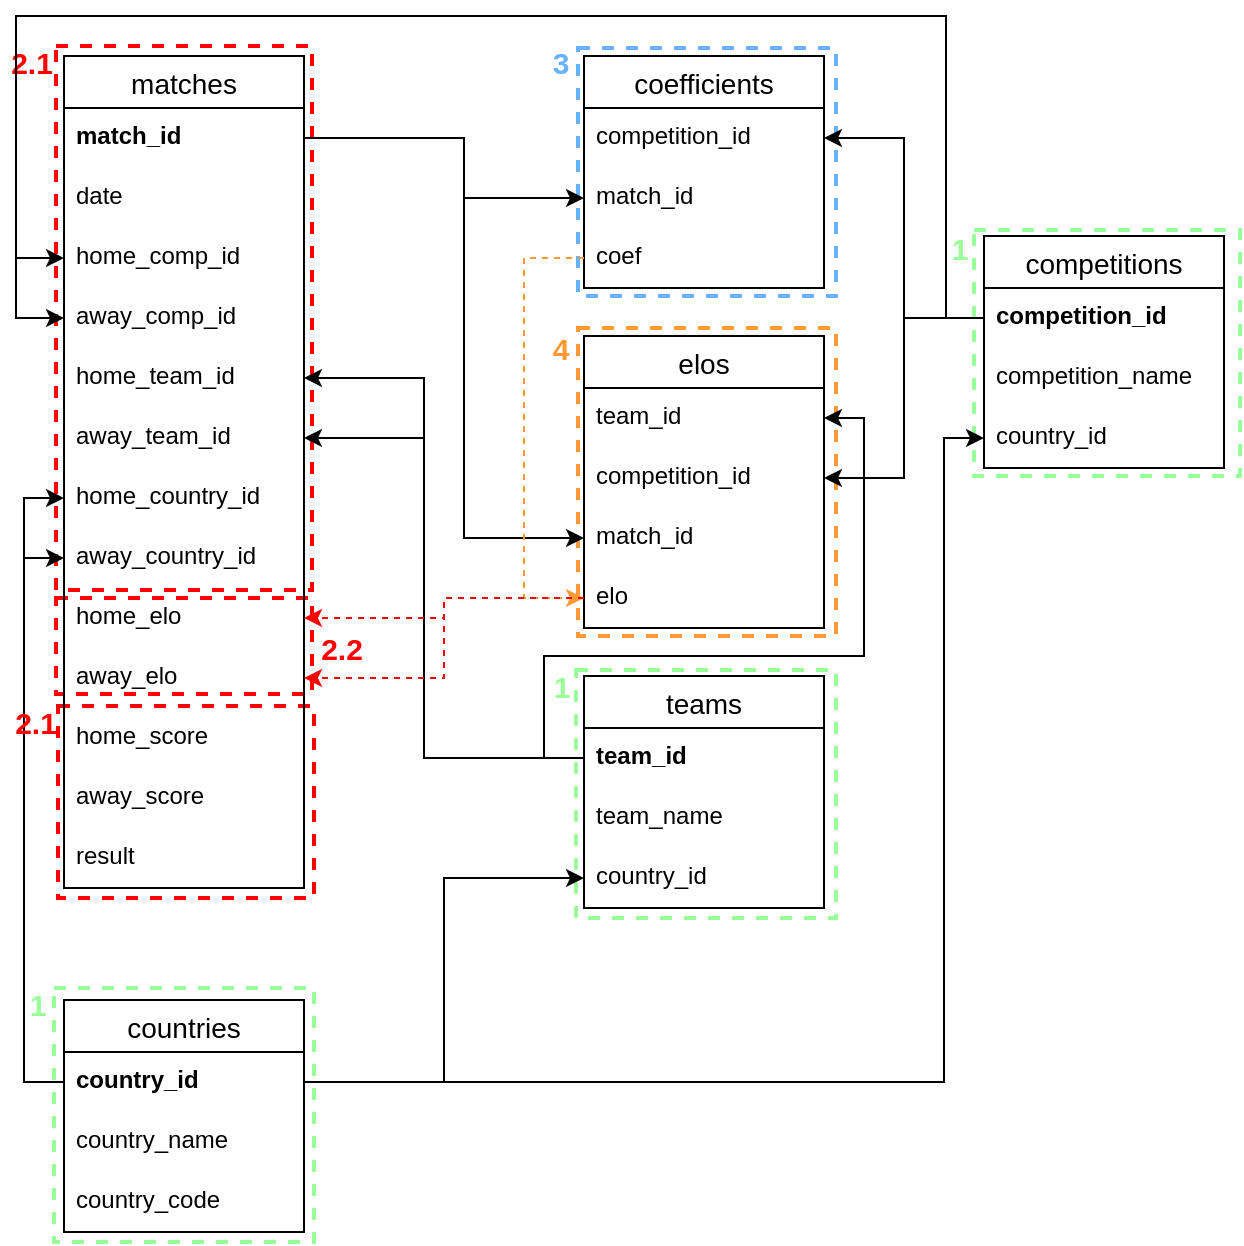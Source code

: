 <mxfile version="26.0.16">
  <diagram id="tr6ZNhvum73k6rT0To-b" name="Page-1">
    <mxGraphModel dx="1100" dy="894" grid="0" gridSize="10" guides="1" tooltips="1" connect="1" arrows="1" fold="1" page="1" pageScale="1" pageWidth="1169" pageHeight="827" math="0" shadow="0">
      <root>
        <mxCell id="0" />
        <mxCell id="1" parent="0" />
        <mxCell id="5fdROElOT1-wgcm5mjTW-83" value="" style="rounded=0;whiteSpace=wrap;html=1;dashed=1;strokeWidth=2;fillColor=none;strokeColor=#FF0000;" parent="1" vertex="1">
          <mxGeometry x="300" y="156" width="128" height="272" as="geometry" />
        </mxCell>
        <mxCell id="5fdROElOT1-wgcm5mjTW-84" value="" style="rounded=0;whiteSpace=wrap;html=1;dashed=1;strokeWidth=2;fillColor=none;strokeColor=#FF0000;" parent="1" vertex="1">
          <mxGeometry x="301" y="486" width="128" height="96" as="geometry" />
        </mxCell>
        <mxCell id="5fdROElOT1-wgcm5mjTW-86" value="" style="rounded=0;whiteSpace=wrap;html=1;dashed=1;strokeWidth=2;fillColor=none;strokeColor=#99FF99;" parent="1" vertex="1">
          <mxGeometry x="299" y="627" width="130" height="127" as="geometry" />
        </mxCell>
        <mxCell id="5fdROElOT1-wgcm5mjTW-87" value="" style="rounded=0;whiteSpace=wrap;html=1;dashed=1;strokeWidth=2;fillColor=none;strokeColor=#99FF99;" parent="1" vertex="1">
          <mxGeometry x="759" y="248" width="133" height="123" as="geometry" />
        </mxCell>
        <mxCell id="5fdROElOT1-wgcm5mjTW-88" value="" style="rounded=0;whiteSpace=wrap;html=1;dashed=1;strokeWidth=2;fillColor=none;strokeColor=#99FF99;" parent="1" vertex="1">
          <mxGeometry x="560" y="468" width="130" height="124" as="geometry" />
        </mxCell>
        <mxCell id="5fdROElOT1-wgcm5mjTW-89" value="" style="rounded=0;whiteSpace=wrap;html=1;dashed=1;strokeWidth=2;fillColor=none;strokeColor=#66B2FF;" parent="1" vertex="1">
          <mxGeometry x="561" y="157" width="129" height="124" as="geometry" />
        </mxCell>
        <mxCell id="5fdROElOT1-wgcm5mjTW-90" value="" style="rounded=0;whiteSpace=wrap;html=1;dashed=1;strokeWidth=2;fillColor=none;strokeColor=#FF9933;" parent="1" vertex="1">
          <mxGeometry x="561" y="297" width="129" height="154" as="geometry" />
        </mxCell>
        <mxCell id="5fdROElOT1-wgcm5mjTW-91" value="" style="rounded=0;whiteSpace=wrap;html=1;dashed=1;strokeWidth=2;fillColor=none;strokeColor=#FF0000;" parent="1" vertex="1">
          <mxGeometry x="300" y="432" width="128" height="48" as="geometry" />
        </mxCell>
        <mxCell id="5fdROElOT1-wgcm5mjTW-92" value="&lt;b style=&quot;font-size: 15px;&quot;&gt;2.1&lt;/b&gt;" style="text;html=1;strokeColor=none;fillColor=none;align=center;verticalAlign=middle;whiteSpace=wrap;rounded=0;dashed=1;fontSize=15;fontColor=#FF0000;" parent="1" vertex="1">
          <mxGeometry x="283" y="156" width="10" height="15" as="geometry" />
        </mxCell>
        <mxCell id="5fdROElOT1-wgcm5mjTW-93" value="&lt;b style=&quot;font-size: 15px;&quot;&gt;3&lt;/b&gt;" style="text;html=1;strokeColor=none;fillColor=none;align=center;verticalAlign=middle;whiteSpace=wrap;rounded=0;dashed=1;fontSize=15;fontColor=#66B2FF;" parent="1" vertex="1">
          <mxGeometry x="545" y="156" width="15" height="15" as="geometry" />
        </mxCell>
        <mxCell id="5fdROElOT1-wgcm5mjTW-94" value="&lt;b style=&quot;font-size: 15px;&quot;&gt;1&lt;/b&gt;" style="text;html=1;strokeColor=none;fillColor=none;align=center;verticalAlign=middle;whiteSpace=wrap;rounded=0;dashed=1;fontSize=15;fontColor=#99FF99;" parent="1" vertex="1">
          <mxGeometry x="286" y="627" width="10" height="15" as="geometry" />
        </mxCell>
        <mxCell id="5fdROElOT1-wgcm5mjTW-95" value="&lt;b style=&quot;font-size: 15px;&quot;&gt;1&lt;/b&gt;" style="text;html=1;strokeColor=none;fillColor=none;align=center;verticalAlign=middle;whiteSpace=wrap;rounded=0;dashed=1;fontSize=15;fontColor=#99FF99;" parent="1" vertex="1">
          <mxGeometry x="547" y="468" width="12" height="15" as="geometry" />
        </mxCell>
        <mxCell id="5fdROElOT1-wgcm5mjTW-96" value="&lt;b style=&quot;font-size: 15px;&quot;&gt;1&lt;/b&gt;" style="text;html=1;strokeColor=none;fillColor=none;align=center;verticalAlign=middle;whiteSpace=wrap;rounded=0;dashed=1;fontSize=15;fontColor=#99FF99;" parent="1" vertex="1">
          <mxGeometry x="748" y="247" width="8" height="20" as="geometry" />
        </mxCell>
        <mxCell id="5fdROElOT1-wgcm5mjTW-97" value="&lt;b style=&quot;font-size: 15px;&quot;&gt;4&lt;/b&gt;" style="text;html=1;strokeColor=none;fillColor=none;align=center;verticalAlign=middle;whiteSpace=wrap;rounded=0;dashed=1;fontSize=15;fontColor=#FF9933;" parent="1" vertex="1">
          <mxGeometry x="545" y="291" width="15" height="32" as="geometry" />
        </mxCell>
        <mxCell id="5fdROElOT1-wgcm5mjTW-98" value="&lt;b style=&quot;font-size: 15px;&quot;&gt;2.2&lt;/b&gt;" style="text;html=1;strokeColor=none;fillColor=none;align=center;verticalAlign=middle;whiteSpace=wrap;rounded=0;dashed=1;fontSize=15;fontColor=#FF0000;" parent="1" vertex="1">
          <mxGeometry x="429" y="439" width="28" height="36" as="geometry" />
        </mxCell>
        <mxCell id="5fdROElOT1-wgcm5mjTW-1" value="matches" style="swimlane;fontStyle=0;childLayout=stackLayout;horizontal=1;startSize=26;horizontalStack=0;resizeParent=1;resizeParentMax=0;resizeLast=0;collapsible=1;marginBottom=0;align=center;fontSize=14;" parent="1" vertex="1">
          <mxGeometry x="304" y="161" width="120" height="416" as="geometry" />
        </mxCell>
        <mxCell id="5fdROElOT1-wgcm5mjTW-2" value="match_id" style="text;strokeColor=none;fillColor=none;spacingLeft=4;spacingRight=4;overflow=hidden;rotatable=0;points=[[0,0.5],[1,0.5]];portConstraint=eastwest;fontSize=12;fontStyle=1" parent="5fdROElOT1-wgcm5mjTW-1" vertex="1">
          <mxGeometry y="26" width="120" height="30" as="geometry" />
        </mxCell>
        <mxCell id="5fdROElOT1-wgcm5mjTW-3" value="date" style="text;strokeColor=none;fillColor=none;spacingLeft=4;spacingRight=4;overflow=hidden;rotatable=0;points=[[0,0.5],[1,0.5]];portConstraint=eastwest;fontSize=12;" parent="5fdROElOT1-wgcm5mjTW-1" vertex="1">
          <mxGeometry y="56" width="120" height="30" as="geometry" />
        </mxCell>
        <mxCell id="5fdROElOT1-wgcm5mjTW-4" value="home_comp_id" style="text;strokeColor=none;fillColor=none;spacingLeft=4;spacingRight=4;overflow=hidden;rotatable=0;points=[[0,0.5],[1,0.5]];portConstraint=eastwest;fontSize=12;" parent="5fdROElOT1-wgcm5mjTW-1" vertex="1">
          <mxGeometry y="86" width="120" height="30" as="geometry" />
        </mxCell>
        <mxCell id="5fdROElOT1-wgcm5mjTW-99" value="away_comp_id" style="text;strokeColor=none;fillColor=none;spacingLeft=4;spacingRight=4;overflow=hidden;rotatable=0;points=[[0,0.5],[1,0.5]];portConstraint=eastwest;fontSize=12;" parent="5fdROElOT1-wgcm5mjTW-1" vertex="1">
          <mxGeometry y="116" width="120" height="30" as="geometry" />
        </mxCell>
        <mxCell id="5fdROElOT1-wgcm5mjTW-5" value="home_team_id" style="text;strokeColor=none;fillColor=none;spacingLeft=4;spacingRight=4;overflow=hidden;rotatable=0;points=[[0,0.5],[1,0.5]];portConstraint=eastwest;fontSize=12;" parent="5fdROElOT1-wgcm5mjTW-1" vertex="1">
          <mxGeometry y="146" width="120" height="30" as="geometry" />
        </mxCell>
        <mxCell id="5fdROElOT1-wgcm5mjTW-6" value="away_team_id" style="text;strokeColor=none;fillColor=none;spacingLeft=4;spacingRight=4;overflow=hidden;rotatable=0;points=[[0,0.5],[1,0.5]];portConstraint=eastwest;fontSize=12;" parent="5fdROElOT1-wgcm5mjTW-1" vertex="1">
          <mxGeometry y="176" width="120" height="30" as="geometry" />
        </mxCell>
        <mxCell id="5fdROElOT1-wgcm5mjTW-7" value="home_country_id" style="text;strokeColor=none;fillColor=none;spacingLeft=4;spacingRight=4;overflow=hidden;rotatable=0;points=[[0,0.5],[1,0.5]];portConstraint=eastwest;fontSize=12;" parent="5fdROElOT1-wgcm5mjTW-1" vertex="1">
          <mxGeometry y="206" width="120" height="30" as="geometry" />
        </mxCell>
        <mxCell id="5fdROElOT1-wgcm5mjTW-8" value="away_country_id" style="text;strokeColor=none;fillColor=none;spacingLeft=4;spacingRight=4;overflow=hidden;rotatable=0;points=[[0,0.5],[1,0.5]];portConstraint=eastwest;fontSize=12;" parent="5fdROElOT1-wgcm5mjTW-1" vertex="1">
          <mxGeometry y="236" width="120" height="30" as="geometry" />
        </mxCell>
        <mxCell id="5fdROElOT1-wgcm5mjTW-9" value="home_elo" style="text;strokeColor=none;fillColor=none;spacingLeft=4;spacingRight=4;overflow=hidden;rotatable=0;points=[[0,0.5],[1,0.5]];portConstraint=eastwest;fontSize=12;" parent="5fdROElOT1-wgcm5mjTW-1" vertex="1">
          <mxGeometry y="266" width="120" height="30" as="geometry" />
        </mxCell>
        <mxCell id="5fdROElOT1-wgcm5mjTW-74" value="away_elo" style="text;strokeColor=none;fillColor=none;spacingLeft=4;spacingRight=4;overflow=hidden;rotatable=0;points=[[0,0.5],[1,0.5]];portConstraint=eastwest;fontSize=12;" parent="5fdROElOT1-wgcm5mjTW-1" vertex="1">
          <mxGeometry y="296" width="120" height="30" as="geometry" />
        </mxCell>
        <mxCell id="5fdROElOT1-wgcm5mjTW-11" value="home_score" style="text;strokeColor=none;fillColor=none;spacingLeft=4;spacingRight=4;overflow=hidden;rotatable=0;points=[[0,0.5],[1,0.5]];portConstraint=eastwest;fontSize=12;" parent="5fdROElOT1-wgcm5mjTW-1" vertex="1">
          <mxGeometry y="326" width="120" height="30" as="geometry" />
        </mxCell>
        <mxCell id="5fdROElOT1-wgcm5mjTW-12" value="away_score" style="text;strokeColor=none;fillColor=none;spacingLeft=4;spacingRight=4;overflow=hidden;rotatable=0;points=[[0,0.5],[1,0.5]];portConstraint=eastwest;fontSize=12;" parent="5fdROElOT1-wgcm5mjTW-1" vertex="1">
          <mxGeometry y="356" width="120" height="30" as="geometry" />
        </mxCell>
        <mxCell id="5fdROElOT1-wgcm5mjTW-13" value="result" style="text;strokeColor=none;fillColor=none;spacingLeft=4;spacingRight=4;overflow=hidden;rotatable=0;points=[[0,0.5],[1,0.5]];portConstraint=eastwest;fontSize=12;" parent="5fdROElOT1-wgcm5mjTW-1" vertex="1">
          <mxGeometry y="386" width="120" height="30" as="geometry" />
        </mxCell>
        <mxCell id="5fdROElOT1-wgcm5mjTW-14" value="competitions" style="swimlane;fontStyle=0;childLayout=stackLayout;horizontal=1;startSize=26;horizontalStack=0;resizeParent=1;resizeParentMax=0;resizeLast=0;collapsible=1;marginBottom=0;align=center;fontSize=14;" parent="1" vertex="1">
          <mxGeometry x="764" y="251" width="120" height="116" as="geometry" />
        </mxCell>
        <mxCell id="5fdROElOT1-wgcm5mjTW-15" value="competition_id" style="text;strokeColor=none;fillColor=none;spacingLeft=4;spacingRight=4;overflow=hidden;rotatable=0;points=[[0,0.5],[1,0.5]];portConstraint=eastwest;fontSize=12;fontStyle=1" parent="5fdROElOT1-wgcm5mjTW-14" vertex="1">
          <mxGeometry y="26" width="120" height="30" as="geometry" />
        </mxCell>
        <mxCell id="5fdROElOT1-wgcm5mjTW-26" value="competition_name" style="text;strokeColor=none;fillColor=none;spacingLeft=4;spacingRight=4;overflow=hidden;rotatable=0;points=[[0,0.5],[1,0.5]];portConstraint=eastwest;fontSize=12;" parent="5fdROElOT1-wgcm5mjTW-14" vertex="1">
          <mxGeometry y="56" width="120" height="30" as="geometry" />
        </mxCell>
        <mxCell id="5fdROElOT1-wgcm5mjTW-27" value="country_id" style="text;strokeColor=none;fillColor=none;spacingLeft=4;spacingRight=4;overflow=hidden;rotatable=0;points=[[0,0.5],[1,0.5]];portConstraint=eastwest;fontSize=12;" parent="5fdROElOT1-wgcm5mjTW-14" vertex="1">
          <mxGeometry y="86" width="120" height="30" as="geometry" />
        </mxCell>
        <mxCell id="5fdROElOT1-wgcm5mjTW-28" value="countries" style="swimlane;fontStyle=0;childLayout=stackLayout;horizontal=1;startSize=26;horizontalStack=0;resizeParent=1;resizeParentMax=0;resizeLast=0;collapsible=1;marginBottom=0;align=center;fontSize=14;" parent="1" vertex="1">
          <mxGeometry x="304" y="633" width="120" height="116" as="geometry" />
        </mxCell>
        <mxCell id="5fdROElOT1-wgcm5mjTW-29" value="country_id" style="text;strokeColor=none;fillColor=none;spacingLeft=4;spacingRight=4;overflow=hidden;rotatable=0;points=[[0,0.5],[1,0.5]];portConstraint=eastwest;fontSize=12;fontStyle=1" parent="5fdROElOT1-wgcm5mjTW-28" vertex="1">
          <mxGeometry y="26" width="120" height="30" as="geometry" />
        </mxCell>
        <mxCell id="5fdROElOT1-wgcm5mjTW-30" value="country_name" style="text;strokeColor=none;fillColor=none;spacingLeft=4;spacingRight=4;overflow=hidden;rotatable=0;points=[[0,0.5],[1,0.5]];portConstraint=eastwest;fontSize=12;" parent="5fdROElOT1-wgcm5mjTW-28" vertex="1">
          <mxGeometry y="56" width="120" height="30" as="geometry" />
        </mxCell>
        <mxCell id="5fdROElOT1-wgcm5mjTW-31" value="country_code" style="text;strokeColor=none;fillColor=none;spacingLeft=4;spacingRight=4;overflow=hidden;rotatable=0;points=[[0,0.5],[1,0.5]];portConstraint=eastwest;fontSize=12;" parent="5fdROElOT1-wgcm5mjTW-28" vertex="1">
          <mxGeometry y="86" width="120" height="30" as="geometry" />
        </mxCell>
        <mxCell id="5fdROElOT1-wgcm5mjTW-45" value="coefficients" style="swimlane;fontStyle=0;childLayout=stackLayout;horizontal=1;startSize=26;horizontalStack=0;resizeParent=1;resizeParentMax=0;resizeLast=0;collapsible=1;marginBottom=0;align=center;fontSize=14;" parent="1" vertex="1">
          <mxGeometry x="564" y="161" width="120" height="116" as="geometry" />
        </mxCell>
        <mxCell id="5fdROElOT1-wgcm5mjTW-46" value="competition_id" style="text;strokeColor=none;fillColor=none;spacingLeft=4;spacingRight=4;overflow=hidden;rotatable=0;points=[[0,0.5],[1,0.5]];portConstraint=eastwest;fontSize=12;fontStyle=0" parent="5fdROElOT1-wgcm5mjTW-45" vertex="1">
          <mxGeometry y="26" width="120" height="30" as="geometry" />
        </mxCell>
        <mxCell id="5fdROElOT1-wgcm5mjTW-47" value="match_id" style="text;strokeColor=none;fillColor=none;spacingLeft=4;spacingRight=4;overflow=hidden;rotatable=0;points=[[0,0.5],[1,0.5]];portConstraint=eastwest;fontSize=12;" parent="5fdROElOT1-wgcm5mjTW-45" vertex="1">
          <mxGeometry y="56" width="120" height="30" as="geometry" />
        </mxCell>
        <mxCell id="5fdROElOT1-wgcm5mjTW-48" value="coef" style="text;strokeColor=none;fillColor=none;spacingLeft=4;spacingRight=4;overflow=hidden;rotatable=0;points=[[0,0.5],[1,0.5]];portConstraint=eastwest;fontSize=12;" parent="5fdROElOT1-wgcm5mjTW-45" vertex="1">
          <mxGeometry y="86" width="120" height="30" as="geometry" />
        </mxCell>
        <mxCell id="5fdROElOT1-wgcm5mjTW-50" value="teams" style="swimlane;fontStyle=0;childLayout=stackLayout;horizontal=1;startSize=26;horizontalStack=0;resizeParent=1;resizeParentMax=0;resizeLast=0;collapsible=1;marginBottom=0;align=center;fontSize=14;" parent="1" vertex="1">
          <mxGeometry x="564" y="471" width="120" height="116" as="geometry" />
        </mxCell>
        <mxCell id="5fdROElOT1-wgcm5mjTW-51" value="team_id" style="text;strokeColor=none;fillColor=none;spacingLeft=4;spacingRight=4;overflow=hidden;rotatable=0;points=[[0,0.5],[1,0.5]];portConstraint=eastwest;fontSize=12;fontStyle=1" parent="5fdROElOT1-wgcm5mjTW-50" vertex="1">
          <mxGeometry y="26" width="120" height="30" as="geometry" />
        </mxCell>
        <mxCell id="5fdROElOT1-wgcm5mjTW-54" value="team_name" style="text;strokeColor=none;fillColor=none;spacingLeft=4;spacingRight=4;overflow=hidden;rotatable=0;points=[[0,0.5],[1,0.5]];portConstraint=eastwest;fontSize=12;" parent="5fdROElOT1-wgcm5mjTW-50" vertex="1">
          <mxGeometry y="56" width="120" height="30" as="geometry" />
        </mxCell>
        <mxCell id="5fdROElOT1-wgcm5mjTW-52" value="country_id" style="text;strokeColor=none;fillColor=none;spacingLeft=4;spacingRight=4;overflow=hidden;rotatable=0;points=[[0,0.5],[1,0.5]];portConstraint=eastwest;fontSize=12;" parent="5fdROElOT1-wgcm5mjTW-50" vertex="1">
          <mxGeometry y="86" width="120" height="30" as="geometry" />
        </mxCell>
        <mxCell id="5fdROElOT1-wgcm5mjTW-55" value="elos" style="swimlane;fontStyle=0;childLayout=stackLayout;horizontal=1;startSize=26;horizontalStack=0;resizeParent=1;resizeParentMax=0;resizeLast=0;collapsible=1;marginBottom=0;align=center;fontSize=14;" parent="1" vertex="1">
          <mxGeometry x="564" y="301" width="120" height="146" as="geometry" />
        </mxCell>
        <mxCell id="5fdROElOT1-wgcm5mjTW-56" value="team_id" style="text;strokeColor=none;fillColor=none;spacingLeft=4;spacingRight=4;overflow=hidden;rotatable=0;points=[[0,0.5],[1,0.5]];portConstraint=eastwest;fontSize=12;fontStyle=0" parent="5fdROElOT1-wgcm5mjTW-55" vertex="1">
          <mxGeometry y="26" width="120" height="30" as="geometry" />
        </mxCell>
        <mxCell id="5fdROElOT1-wgcm5mjTW-57" value="competition_id" style="text;strokeColor=none;fillColor=none;spacingLeft=4;spacingRight=4;overflow=hidden;rotatable=0;points=[[0,0.5],[1,0.5]];portConstraint=eastwest;fontSize=12;" parent="5fdROElOT1-wgcm5mjTW-55" vertex="1">
          <mxGeometry y="56" width="120" height="30" as="geometry" />
        </mxCell>
        <mxCell id="5fdROElOT1-wgcm5mjTW-58" value="match_id" style="text;strokeColor=none;fillColor=none;spacingLeft=4;spacingRight=4;overflow=hidden;rotatable=0;points=[[0,0.5],[1,0.5]];portConstraint=eastwest;fontSize=12;" parent="5fdROElOT1-wgcm5mjTW-55" vertex="1">
          <mxGeometry y="86" width="120" height="30" as="geometry" />
        </mxCell>
        <mxCell id="5fdROElOT1-wgcm5mjTW-59" value="elo" style="text;strokeColor=none;fillColor=none;spacingLeft=4;spacingRight=4;overflow=hidden;rotatable=0;points=[[0,0.5],[1,0.5]];portConstraint=eastwest;fontSize=12;" parent="5fdROElOT1-wgcm5mjTW-55" vertex="1">
          <mxGeometry y="116" width="120" height="30" as="geometry" />
        </mxCell>
        <mxCell id="5fdROElOT1-wgcm5mjTW-60" style="edgeStyle=orthogonalEdgeStyle;rounded=0;orthogonalLoop=1;jettySize=auto;html=1;entryX=0;entryY=0.5;entryDx=0;entryDy=0;" parent="1" source="5fdROElOT1-wgcm5mjTW-2" target="5fdROElOT1-wgcm5mjTW-47" edge="1">
          <mxGeometry x="284" y="141" as="geometry">
            <Array as="points">
              <mxPoint x="504" y="202" />
              <mxPoint x="504" y="232" />
            </Array>
          </mxGeometry>
        </mxCell>
        <mxCell id="5fdROElOT1-wgcm5mjTW-61" style="edgeStyle=orthogonalEdgeStyle;rounded=0;orthogonalLoop=1;jettySize=auto;html=1;entryX=0;entryY=0.5;entryDx=0;entryDy=0;" parent="1" source="5fdROElOT1-wgcm5mjTW-2" target="5fdROElOT1-wgcm5mjTW-58" edge="1">
          <mxGeometry x="284" y="141" as="geometry">
            <Array as="points">
              <mxPoint x="504" y="202" />
              <mxPoint x="504" y="402" />
            </Array>
          </mxGeometry>
        </mxCell>
        <mxCell id="5fdROElOT1-wgcm5mjTW-62" style="edgeStyle=orthogonalEdgeStyle;rounded=0;orthogonalLoop=1;jettySize=auto;html=1;entryX=1;entryY=0.5;entryDx=0;entryDy=0;" parent="1" source="5fdROElOT1-wgcm5mjTW-51" target="5fdROElOT1-wgcm5mjTW-56" edge="1">
          <mxGeometry x="284" y="141" as="geometry">
            <Array as="points">
              <mxPoint x="544" y="512" />
              <mxPoint x="544" y="461" />
              <mxPoint x="704" y="461" />
              <mxPoint x="704" y="342" />
            </Array>
          </mxGeometry>
        </mxCell>
        <mxCell id="5fdROElOT1-wgcm5mjTW-63" style="edgeStyle=orthogonalEdgeStyle;rounded=0;orthogonalLoop=1;jettySize=auto;html=1;entryX=1;entryY=0.5;entryDx=0;entryDy=0;" parent="1" source="5fdROElOT1-wgcm5mjTW-15" target="5fdROElOT1-wgcm5mjTW-46" edge="1">
          <mxGeometry x="284" y="141" as="geometry" />
        </mxCell>
        <mxCell id="5fdROElOT1-wgcm5mjTW-64" style="edgeStyle=orthogonalEdgeStyle;rounded=0;orthogonalLoop=1;jettySize=auto;html=1;entryX=1;entryY=0.5;entryDx=0;entryDy=0;" parent="1" source="5fdROElOT1-wgcm5mjTW-15" target="5fdROElOT1-wgcm5mjTW-57" edge="1">
          <mxGeometry x="284" y="141" as="geometry" />
        </mxCell>
        <mxCell id="5fdROElOT1-wgcm5mjTW-65" style="edgeStyle=orthogonalEdgeStyle;rounded=0;orthogonalLoop=1;jettySize=auto;html=1;entryX=1;entryY=0.5;entryDx=0;entryDy=0;" parent="1" source="5fdROElOT1-wgcm5mjTW-51" target="5fdROElOT1-wgcm5mjTW-5" edge="1">
          <mxGeometry x="284" y="141" as="geometry">
            <Array as="points">
              <mxPoint x="484" y="512" />
              <mxPoint x="484" y="322" />
            </Array>
          </mxGeometry>
        </mxCell>
        <mxCell id="5fdROElOT1-wgcm5mjTW-66" style="edgeStyle=orthogonalEdgeStyle;rounded=0;orthogonalLoop=1;jettySize=auto;html=1;entryX=1;entryY=0.5;entryDx=0;entryDy=0;" parent="1" source="5fdROElOT1-wgcm5mjTW-51" target="5fdROElOT1-wgcm5mjTW-6" edge="1">
          <mxGeometry x="284" y="141" as="geometry">
            <Array as="points">
              <mxPoint x="484" y="512" />
              <mxPoint x="484" y="352" />
            </Array>
          </mxGeometry>
        </mxCell>
        <mxCell id="5fdROElOT1-wgcm5mjTW-69" style="edgeStyle=orthogonalEdgeStyle;rounded=0;orthogonalLoop=1;jettySize=auto;html=1;entryX=0;entryY=0.5;entryDx=0;entryDy=0;" parent="1" source="5fdROElOT1-wgcm5mjTW-29" target="5fdROElOT1-wgcm5mjTW-52" edge="1">
          <mxGeometry x="284" y="141" as="geometry" />
        </mxCell>
        <mxCell id="5fdROElOT1-wgcm5mjTW-70" style="edgeStyle=orthogonalEdgeStyle;rounded=0;orthogonalLoop=1;jettySize=auto;html=1;entryX=0;entryY=0.5;entryDx=0;entryDy=0;" parent="1" source="5fdROElOT1-wgcm5mjTW-29" target="5fdROElOT1-wgcm5mjTW-27" edge="1">
          <mxGeometry x="284" y="141" as="geometry">
            <mxPoint x="944" y="352" as="targetPoint" />
            <Array as="points">
              <mxPoint x="744" y="674" />
              <mxPoint x="744" y="352" />
            </Array>
          </mxGeometry>
        </mxCell>
        <mxCell id="5fdROElOT1-wgcm5mjTW-71" style="edgeStyle=orthogonalEdgeStyle;rounded=0;orthogonalLoop=1;jettySize=auto;html=1;entryX=0;entryY=0.5;entryDx=0;entryDy=0;" parent="1" source="5fdROElOT1-wgcm5mjTW-29" target="5fdROElOT1-wgcm5mjTW-8" edge="1">
          <mxGeometry x="284" y="141" as="geometry" />
        </mxCell>
        <mxCell id="5fdROElOT1-wgcm5mjTW-72" style="edgeStyle=orthogonalEdgeStyle;rounded=0;orthogonalLoop=1;jettySize=auto;html=1;entryX=0;entryY=0.5;entryDx=0;entryDy=0;" parent="1" source="5fdROElOT1-wgcm5mjTW-29" target="5fdROElOT1-wgcm5mjTW-7" edge="1">
          <mxGeometry x="284" y="141" as="geometry" />
        </mxCell>
        <mxCell id="5fdROElOT1-wgcm5mjTW-73" style="edgeStyle=orthogonalEdgeStyle;rounded=0;orthogonalLoop=1;jettySize=auto;html=1;entryX=0;entryY=0.5;entryDx=0;entryDy=0;exitX=0;exitY=0.5;exitDx=0;exitDy=0;" parent="1" source="5fdROElOT1-wgcm5mjTW-15" target="5fdROElOT1-wgcm5mjTW-4" edge="1">
          <mxGeometry x="284" y="141" as="geometry">
            <mxPoint x="904" y="303" as="sourcePoint" />
            <Array as="points">
              <mxPoint x="745" y="292" />
              <mxPoint x="745" y="141" />
              <mxPoint x="280" y="141" />
              <mxPoint x="280" y="262" />
            </Array>
          </mxGeometry>
        </mxCell>
        <mxCell id="5fdROElOT1-wgcm5mjTW-76" value="" style="endArrow=classic;html=1;rounded=0;dashed=1;exitX=0;exitY=0.5;exitDx=0;exitDy=0;entryX=0;entryY=0.5;entryDx=0;entryDy=0;fillColor=#ffe6cc;strokeColor=#FF9933;" parent="1" source="5fdROElOT1-wgcm5mjTW-48" target="5fdROElOT1-wgcm5mjTW-59" edge="1">
          <mxGeometry x="284" y="141" width="50" height="50" as="geometry">
            <mxPoint x="425" y="406" as="sourcePoint" />
            <mxPoint x="475" y="356" as="targetPoint" />
            <Array as="points">
              <mxPoint x="534" y="262" />
              <mxPoint x="534" y="432" />
            </Array>
          </mxGeometry>
        </mxCell>
        <mxCell id="5fdROElOT1-wgcm5mjTW-77" value="" style="endArrow=classic;html=1;rounded=0;dashed=1;entryX=1;entryY=0.5;entryDx=0;entryDy=0;exitX=0;exitY=0.5;exitDx=0;exitDy=0;fillColor=#e1d5e7;strokeColor=#FF0000;" parent="1" source="5fdROElOT1-wgcm5mjTW-59" target="5fdROElOT1-wgcm5mjTW-9" edge="1">
          <mxGeometry x="284" y="141" width="50" height="50" as="geometry">
            <mxPoint x="584" y="411" as="sourcePoint" />
            <mxPoint x="634" y="361" as="targetPoint" />
            <Array as="points">
              <mxPoint x="494" y="432" />
              <mxPoint x="494" y="442" />
            </Array>
          </mxGeometry>
        </mxCell>
        <mxCell id="5fdROElOT1-wgcm5mjTW-78" value="" style="endArrow=classic;html=1;rounded=0;dashed=1;entryX=1;entryY=0.5;entryDx=0;entryDy=0;exitX=0;exitY=0.5;exitDx=0;exitDy=0;fillColor=#e1d5e7;strokeColor=#FF0000;" parent="1" source="5fdROElOT1-wgcm5mjTW-59" target="5fdROElOT1-wgcm5mjTW-74" edge="1">
          <mxGeometry x="284" y="141" width="50" height="50" as="geometry">
            <mxPoint x="574" y="442" as="sourcePoint" />
            <mxPoint x="434.0" y="422" as="targetPoint" />
            <Array as="points">
              <mxPoint x="494" y="432" />
              <mxPoint x="494" y="452" />
              <mxPoint x="494" y="472" />
            </Array>
          </mxGeometry>
        </mxCell>
        <mxCell id="5fdROElOT1-wgcm5mjTW-100" value="" style="endArrow=classic;html=1;rounded=0;fontSize=20;fontColor=#B266FF;strokeColor=#000000;entryX=0;entryY=0.5;entryDx=0;entryDy=0;exitX=0;exitY=0.5;exitDx=0;exitDy=0;" parent="1" source="5fdROElOT1-wgcm5mjTW-15" target="5fdROElOT1-wgcm5mjTW-99" edge="1">
          <mxGeometry width="50" height="50" relative="1" as="geometry">
            <mxPoint x="573" y="409" as="sourcePoint" />
            <mxPoint x="214" y="311" as="targetPoint" />
            <Array as="points">
              <mxPoint x="745" y="292" />
              <mxPoint x="745" y="141" />
              <mxPoint x="280" y="141" />
              <mxPoint x="280" y="292" />
            </Array>
          </mxGeometry>
        </mxCell>
        <mxCell id="5fdROElOT1-wgcm5mjTW-104" value="&lt;b style=&quot;font-size: 15px;&quot;&gt;2.1&lt;/b&gt;" style="text;html=1;strokeColor=none;fillColor=none;align=center;verticalAlign=middle;whiteSpace=wrap;rounded=0;dashed=1;fontSize=15;fontColor=#FF0000;" parent="1" vertex="1">
          <mxGeometry x="285" y="486" width="10" height="15" as="geometry" />
        </mxCell>
      </root>
    </mxGraphModel>
  </diagram>
</mxfile>

